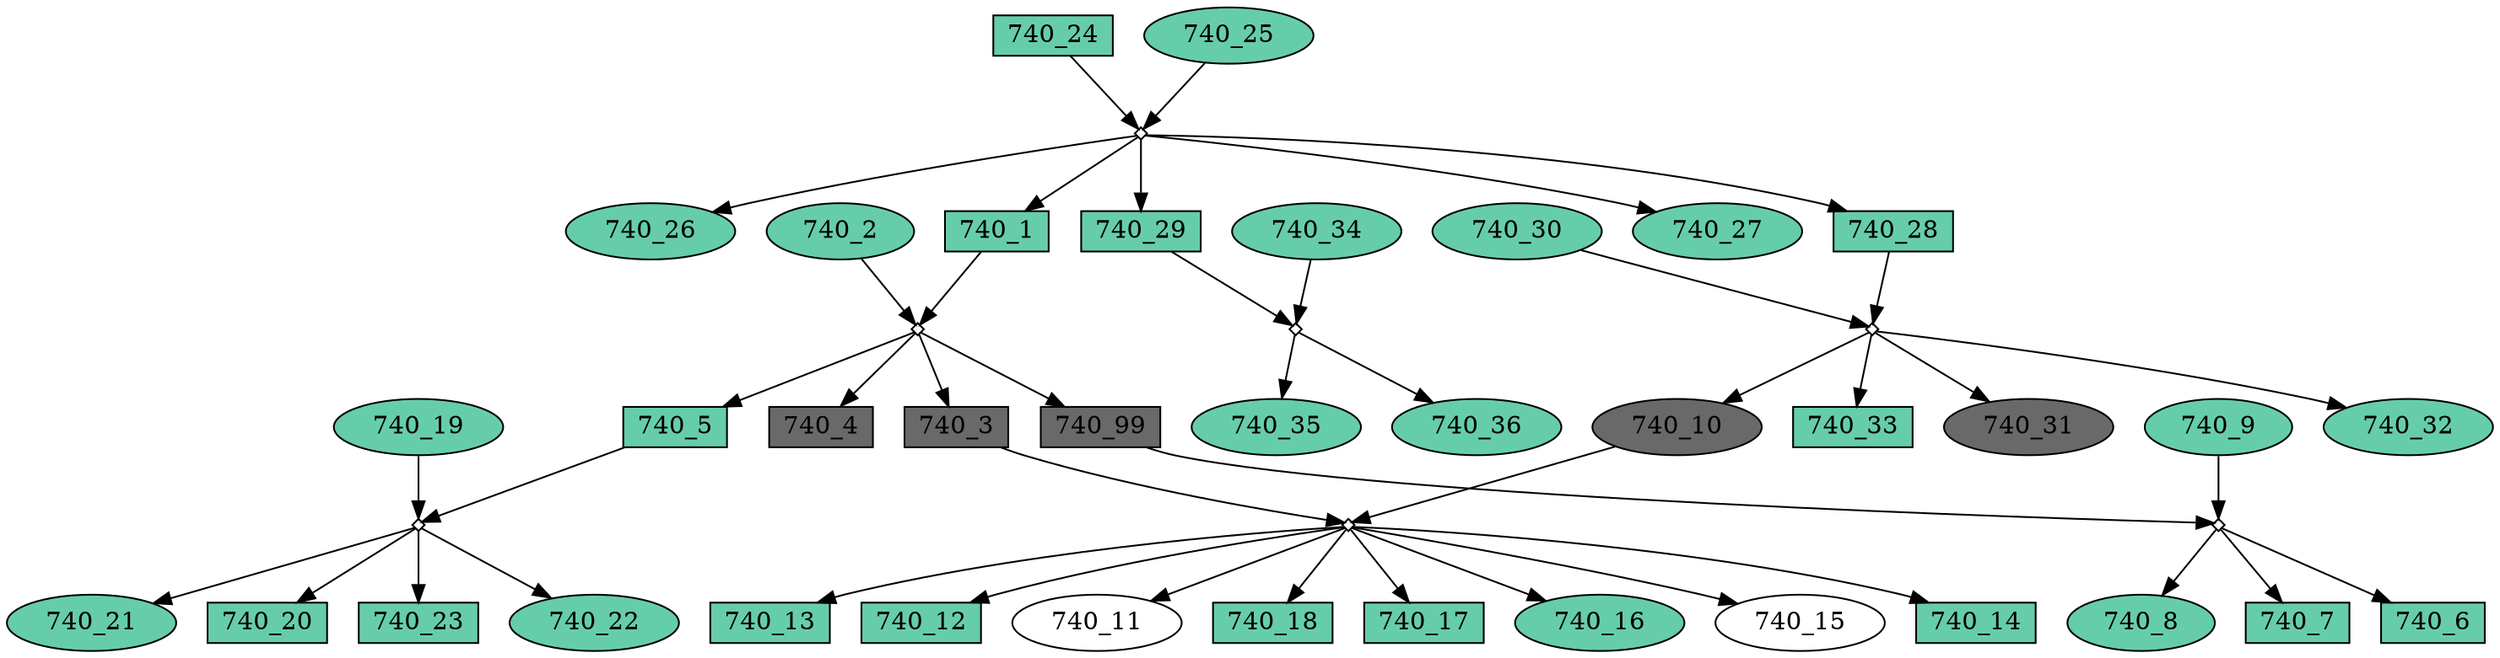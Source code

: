digraph {
	"740_22" [shape=box fillcolor=aquamarine3 fontcolor=black height=0.3 regular=0 shape=ellipse style=filled width=0.5]
	"740_5x740_19" -> "740_22"
	"740_1" [shape=box fillcolor=aquamarine3 fontcolor=black height=0.3 regular=0 shape=box style=filled width=0.5]
	"740_24x740_25" -> "740_1"
	"740_1" -> "740_1x740_2"
	"740_21" [shape=box fillcolor=aquamarine3 fontcolor=black height=0.3 regular=0 shape=ellipse style=filled width=0.5]
	"740_5x740_19" -> "740_21"
	"740_20" [shape=box fillcolor=aquamarine3 fontcolor=black height=0.3 regular=0 shape=box style=filled width=0.5]
	"740_5x740_19" -> "740_20"
	"740_19" [shape=box fillcolor=aquamarine3 fontcolor=black height=0.3 regular=0 shape=ellipse style=filled width=0.5]
	"740_19" -> "740_5x740_19"
	"740_18" [shape=box fillcolor=aquamarine3 fontcolor=black height=0.3 regular=0 shape=box style=filled width=0.5]
	"740_3x740_10" -> "740_18"
	"740_17" [shape=box fillcolor=aquamarine3 fontcolor=black height=0.3 regular=0 shape=box style=filled width=0.5]
	"740_3x740_10" -> "740_17"
	"740_16" [shape=box fillcolor=aquamarine3 fontcolor=black height=0.3 regular=0 shape=ellipse style=filled width=0.5]
	"740_3x740_10" -> "740_16"
	"740_15" [shape=box fillcolor=white fontcolor=black height=0.3 regular=0 shape=ellipse style=filled width=0.5]
	"740_3x740_10" -> "740_15"
	"740_14" [shape=box fillcolor=aquamarine3 fontcolor=black height=0.3 regular=0 shape=box style=filled width=0.5]
	"740_3x740_10" -> "740_14"
	"740_13" [shape=box fillcolor=aquamarine3 fontcolor=black height=0.3 regular=0 shape=box style=filled width=0.5]
	"740_3x740_10" -> "740_13"
	"740_12" [shape=box fillcolor=aquamarine3 fontcolor=black height=0.3 regular=0 shape=box style=filled width=0.5]
	"740_3x740_10" -> "740_12"
	"740_8" [shape=box fillcolor=aquamarine3 fontcolor=black height=0.3 regular=0 shape=ellipse style=filled width=0.5]
	"740_99x740_9" -> "740_8"
	"740_7" [shape=box fillcolor=aquamarine3 fontcolor=black height=0.3 regular=0 shape=box style=filled width=0.5]
	"740_99x740_9" -> "740_7"
	"740_6" [shape=box fillcolor=aquamarine3 fontcolor=black height=0.3 regular=0 shape=box style=filled width=0.5]
	"740_99x740_9" -> "740_6"
	"740_24" [shape=box fillcolor=aquamarine3 fontcolor=black height=0.3 regular=0 shape=box style=filled width=0.5]
	"740_24" -> "740_24x740_25"
	"740_25" [shape=box fillcolor=aquamarine3 fontcolor=black height=0.3 regular=0 shape=ellipse style=filled width=0.5]
	"740_25" -> "740_24x740_25"
	"740_23" [shape=box fillcolor=aquamarine3 fontcolor=black height=0.3 regular=0 shape=box style=filled width=0.5]
	"740_5x740_19" -> "740_23"
	"740_27" [shape=box fillcolor=aquamarine3 fontcolor=black height=0.3 regular=0 shape=ellipse style=filled width=0.5]
	"740_24x740_25" -> "740_27"
	"740_28" [shape=box fillcolor=aquamarine3 fontcolor=black height=0.3 regular=0 shape=box style=filled width=0.5]
	"740_24x740_25" -> "740_28"
	"740_28" -> "740_28x740_30"
	"740_29" [shape=box fillcolor=aquamarine3 fontcolor=black height=0.3 regular=0 shape=box style=filled width=0.5]
	"740_24x740_25" -> "740_29"
	"740_29" -> "740_29x740_34"
	"740_30" [shape=box fillcolor=aquamarine3 fontcolor=black height=0.3 regular=0 shape=ellipse style=filled width=0.5]
	"740_30" -> "740_28x740_30"
	"740_32" [shape=box fillcolor=aquamarine3 fontcolor=black height=0.3 regular=0 shape=ellipse style=filled width=0.5]
	"740_28x740_30" -> "740_32"
	"740_33" [shape=box fillcolor=aquamarine3 fontcolor=black height=0.3 regular=0 shape=box style=filled width=0.5]
	"740_28x740_30" -> "740_33"
	"740_34" [shape=box fillcolor=aquamarine3 fontcolor=black height=0.3 regular=0 shape=ellipse style=filled width=0.5]
	"740_34" -> "740_29x740_34"
	"740_35" [shape=box fillcolor=aquamarine3 fontcolor=black height=0.3 regular=0 shape=ellipse style=filled width=0.5]
	"740_29x740_34" -> "740_35"
	"740_36" [shape=box fillcolor=aquamarine3 fontcolor=black height=0.3 regular=0 shape=ellipse style=filled width=0.5]
	"740_29x740_34" -> "740_36"
	"740_2" [shape=box fillcolor=aquamarine3 fontcolor=black height=0.3 regular=0 shape=ellipse style=filled width=0.5]
	"740_2" -> "740_1x740_2"
	"740_26" [shape=box fillcolor=aquamarine3 fontcolor=black height=0.3 regular=0 shape=ellipse style=filled width=0.5]
	"740_24x740_25" -> "740_26"
	"740_9" [shape=box fillcolor=aquamarine3 fontcolor=black height=0.3 regular=0 shape=ellipse style=filled width=0.5]
	"740_9" -> "740_99x740_9"
	"740_5" [shape=box fillcolor=aquamarine3 fontcolor=black height=0.3 regular=0 shape=box style=filled width=0.5]
	"740_1x740_2" -> "740_5"
	"740_5" -> "740_5x740_19"
	"740_4" [shape=box fillcolor=dimgrey fontcolor=black height=0.3 regular=0 shape=box style=filled width=0.5]
	"740_1x740_2" -> "740_4"
	"740_3" [shape=box fillcolor=dimgrey fontcolor=black height=0.3 regular=0 shape=box style=filled width=0.5]
	"740_1x740_2" -> "740_3"
	"740_3" -> "740_3x740_10"
	"740_10" [shape=box fillcolor=dimgrey fontcolor=black height=0.3 regular=0 shape=ellipse style=filled width=0.5]
	"740_28x740_30" -> "740_10"
	"740_10" -> "740_3x740_10"
	"740_99" [shape=box fillcolor=dimgrey fontcolor=black height=0.3 regular=0 shape=box style=filled width=0.5]
	"740_1x740_2" -> "740_99"
	"740_99" -> "740_99x740_9"
	"740_11" [shape=box fillcolor=white fontcolor=black height=0.3 regular=0 shape=ellipse style=filled width=0.5]
	"740_3x740_10" -> "740_11"
	"740_31" [shape=box fillcolor=dimgrey fontcolor=black height=0.3 regular=0 shape=ellipse style=filled width=0.5]
	"740_28x740_30" -> "740_31"
	"740_28x740_30" [label="" height=.1 shape=diamond width=.1]
	"740_99x740_9" [label="" height=.1 shape=diamond width=.1]
	"740_24x740_25" [label="" height=.1 shape=diamond width=.1]
	"740_5x740_19" [label="" height=.1 shape=diamond width=.1]
	"740_29x740_34" [label="" height=.1 shape=diamond width=.1]
	"740_3x740_10" [label="" height=.1 shape=diamond width=.1]
	"740_1x740_2" [label="" height=.1 shape=diamond width=.1]
}
